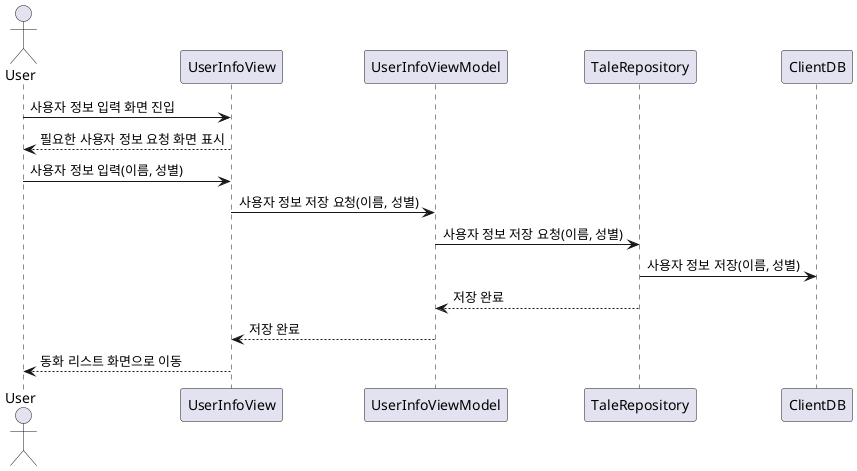 @startuml seq_get_tale_list

actor User as user
participant UserInfoView as view
participant UserInfoViewModel as vm
participant TaleRepository as repo
participant ClientDB as db_c

user -> view : 사용자 정보 입력 화면 진입
view --> user : 필요한 사용자 정보 요청 화면 표시
user -> view : 사용자 정보 입력(이름, 성별)
view -> vm : 사용자 정보 저장 요청(이름, 성별)
vm -> repo : 사용자 정보 저장 요청(이름, 성별)
repo -> db_c : 사용자 정보 저장(이름, 성별)
repo --> vm : 저장 완료
vm --> view : 저장 완료 
view --> user : 동화 리스트 화면으로 이동

@enduml